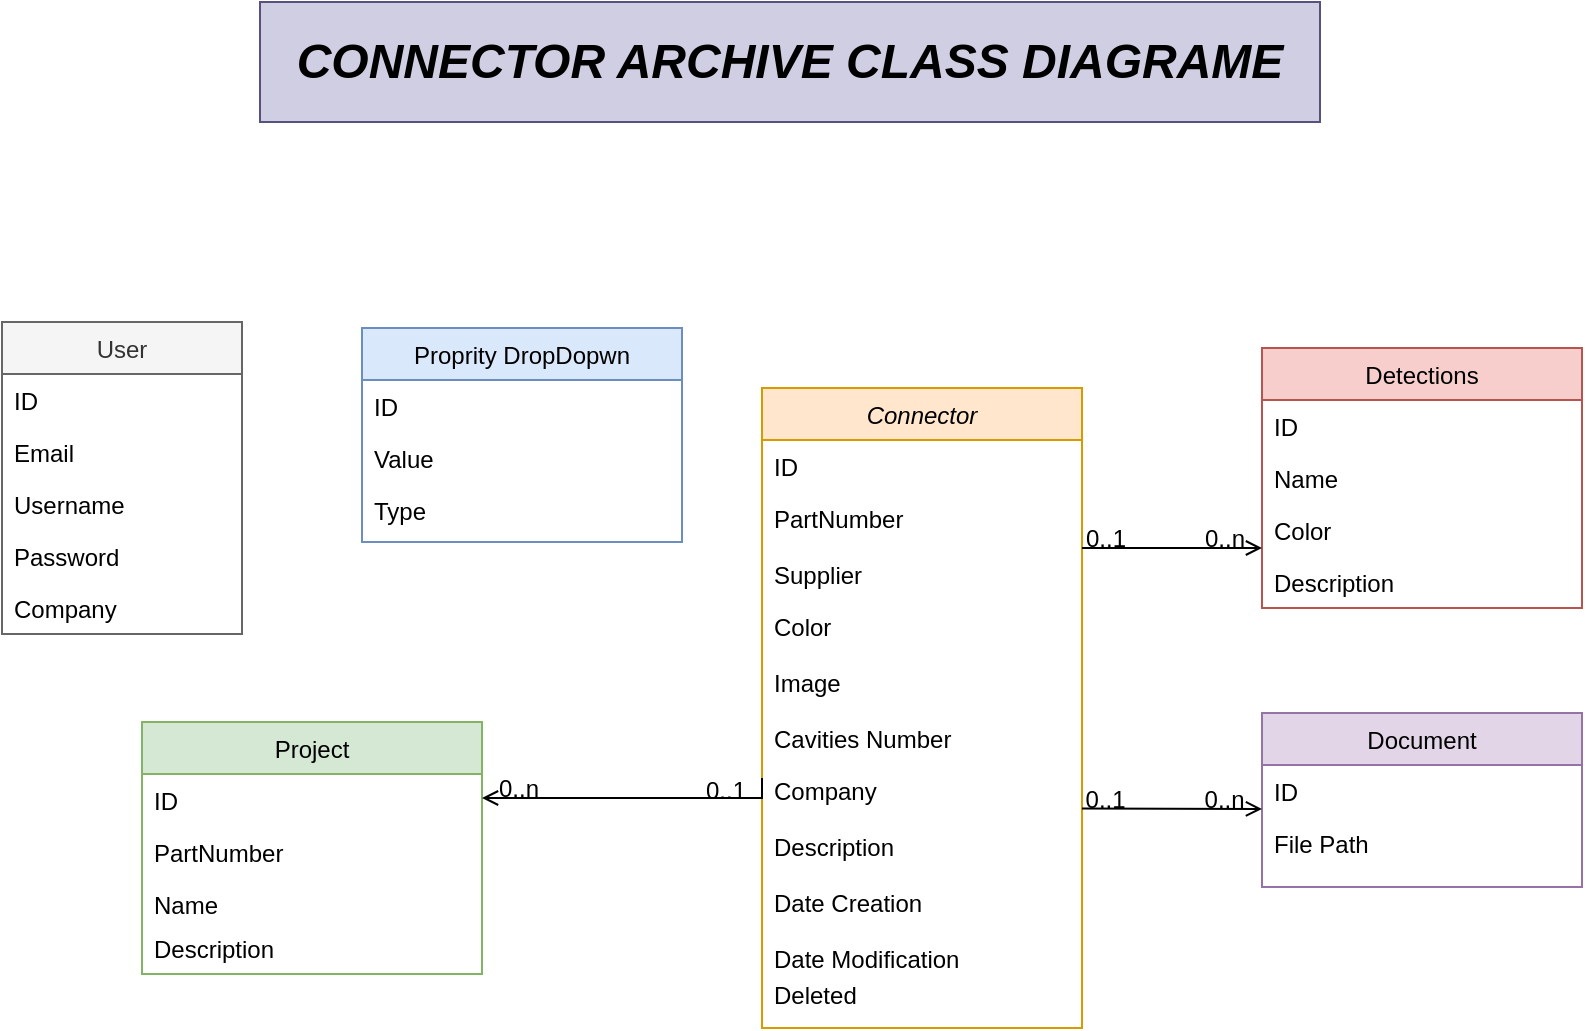 <mxfile version="20.8.20" type="device"><diagram id="C5RBs43oDa-KdzZeNtuy" name="Page-1"><mxGraphModel dx="1050" dy="558" grid="1" gridSize="10" guides="1" tooltips="1" connect="1" arrows="1" fold="1" page="1" pageScale="1" pageWidth="827" pageHeight="1169" math="0" shadow="0"><root><mxCell id="WIyWlLk6GJQsqaUBKTNV-0"/><mxCell id="WIyWlLk6GJQsqaUBKTNV-1" parent="WIyWlLk6GJQsqaUBKTNV-0"/><mxCell id="zkfFHV4jXpPFQw0GAbJ--0" value="Connector" style="swimlane;fontStyle=2;align=center;verticalAlign=top;childLayout=stackLayout;horizontal=1;startSize=26;horizontalStack=0;resizeParent=1;resizeLast=0;collapsible=1;marginBottom=0;rounded=0;shadow=0;strokeWidth=1;swimlaneFillColor=default;fillColor=#ffe6cc;strokeColor=#d79b00;" parent="WIyWlLk6GJQsqaUBKTNV-1" vertex="1"><mxGeometry x="400" y="233" width="160" height="320" as="geometry"><mxRectangle x="230" y="140" width="160" height="26" as="alternateBounds"/></mxGeometry></mxCell><mxCell id="zkfFHV4jXpPFQw0GAbJ--2" value="ID" style="text;align=left;verticalAlign=top;spacingLeft=4;spacingRight=4;overflow=hidden;rotatable=0;points=[[0,0.5],[1,0.5]];portConstraint=eastwest;rounded=0;shadow=0;html=0;" parent="zkfFHV4jXpPFQw0GAbJ--0" vertex="1"><mxGeometry y="26" width="160" height="26" as="geometry"/></mxCell><mxCell id="zkfFHV4jXpPFQw0GAbJ--1" value="PartNumber" style="text;align=left;verticalAlign=top;spacingLeft=4;spacingRight=4;overflow=hidden;rotatable=0;points=[[0,0.5],[1,0.5]];portConstraint=eastwest;" parent="zkfFHV4jXpPFQw0GAbJ--0" vertex="1"><mxGeometry y="52" width="160" height="28" as="geometry"/></mxCell><mxCell id="zkfFHV4jXpPFQw0GAbJ--3" value="Supplier" style="text;align=left;verticalAlign=top;spacingLeft=4;spacingRight=4;overflow=hidden;rotatable=0;points=[[0,0.5],[1,0.5]];portConstraint=eastwest;rounded=0;shadow=0;html=0;" parent="zkfFHV4jXpPFQw0GAbJ--0" vertex="1"><mxGeometry y="80" width="160" height="26" as="geometry"/></mxCell><mxCell id="LXoQfRMcN1dceDJQrQEO-4" value="Color" style="text;align=left;verticalAlign=top;spacingLeft=4;spacingRight=4;overflow=hidden;rotatable=0;points=[[0,0.5],[1,0.5]];portConstraint=eastwest;rounded=0;shadow=0;html=0;" parent="zkfFHV4jXpPFQw0GAbJ--0" vertex="1"><mxGeometry y="106" width="160" height="28" as="geometry"/></mxCell><mxCell id="LXoQfRMcN1dceDJQrQEO-83" value="Image" style="text;align=left;verticalAlign=top;spacingLeft=4;spacingRight=4;overflow=hidden;rotatable=0;points=[[0,0.5],[1,0.5]];portConstraint=eastwest;rounded=0;shadow=0;html=0;" parent="zkfFHV4jXpPFQw0GAbJ--0" vertex="1"><mxGeometry y="134" width="160" height="28" as="geometry"/></mxCell><mxCell id="LXoQfRMcN1dceDJQrQEO-0" value="Cavities Number" style="text;align=left;verticalAlign=top;spacingLeft=4;spacingRight=4;overflow=hidden;rotatable=0;points=[[0,0.5],[1,0.5]];portConstraint=eastwest;rounded=0;shadow=0;html=0;" parent="zkfFHV4jXpPFQw0GAbJ--0" vertex="1"><mxGeometry y="162" width="160" height="26" as="geometry"/></mxCell><mxCell id="LXoQfRMcN1dceDJQrQEO-48" value="Company" style="text;align=left;verticalAlign=top;spacingLeft=4;spacingRight=4;overflow=hidden;rotatable=0;points=[[0,0.5],[1,0.5]];portConstraint=eastwest;rounded=0;shadow=0;html=0;" parent="zkfFHV4jXpPFQw0GAbJ--0" vertex="1"><mxGeometry y="188" width="160" height="28" as="geometry"/></mxCell><mxCell id="LXoQfRMcN1dceDJQrQEO-3" value="Description" style="text;align=left;verticalAlign=top;spacingLeft=4;spacingRight=4;overflow=hidden;rotatable=0;points=[[0,0.5],[1,0.5]];portConstraint=eastwest;rounded=0;shadow=0;html=0;" parent="zkfFHV4jXpPFQw0GAbJ--0" vertex="1"><mxGeometry y="216" width="160" height="28" as="geometry"/></mxCell><mxCell id="LXoQfRMcN1dceDJQrQEO-2" value="Date Creation" style="text;align=left;verticalAlign=top;spacingLeft=4;spacingRight=4;overflow=hidden;rotatable=0;points=[[0,0.5],[1,0.5]];portConstraint=eastwest;rounded=0;shadow=0;html=0;" parent="zkfFHV4jXpPFQw0GAbJ--0" vertex="1"><mxGeometry y="244" width="160" height="28" as="geometry"/></mxCell><mxCell id="LXoQfRMcN1dceDJQrQEO-84" value="Date Modification" style="text;align=left;verticalAlign=top;spacingLeft=4;spacingRight=4;overflow=hidden;rotatable=0;points=[[0,0.5],[1,0.5]];portConstraint=eastwest;rounded=0;shadow=0;html=0;" parent="zkfFHV4jXpPFQw0GAbJ--0" vertex="1"><mxGeometry y="272" width="160" height="18" as="geometry"/></mxCell><mxCell id="LXoQfRMcN1dceDJQrQEO-86" value="Deleted" style="text;align=left;verticalAlign=top;spacingLeft=4;spacingRight=4;overflow=hidden;rotatable=0;points=[[0,0.5],[1,0.5]];portConstraint=eastwest;rounded=0;shadow=0;html=0;" parent="zkfFHV4jXpPFQw0GAbJ--0" vertex="1"><mxGeometry y="290" width="160" height="20" as="geometry"/></mxCell><mxCell id="zkfFHV4jXpPFQw0GAbJ--17" value="Detections" style="swimlane;fontStyle=0;align=center;verticalAlign=top;childLayout=stackLayout;horizontal=1;startSize=26;horizontalStack=0;resizeParent=1;resizeLast=0;collapsible=1;marginBottom=0;rounded=0;shadow=0;strokeWidth=1;swimlaneFillColor=default;fillColor=#f8cecc;strokeColor=#b85450;" parent="WIyWlLk6GJQsqaUBKTNV-1" vertex="1"><mxGeometry x="650" y="213" width="160" height="130" as="geometry"><mxRectangle x="550" y="140" width="160" height="26" as="alternateBounds"/></mxGeometry></mxCell><mxCell id="zkfFHV4jXpPFQw0GAbJ--19" value="ID" style="text;align=left;verticalAlign=top;spacingLeft=4;spacingRight=4;overflow=hidden;rotatable=0;points=[[0,0.5],[1,0.5]];portConstraint=eastwest;rounded=0;shadow=0;html=0;" parent="zkfFHV4jXpPFQw0GAbJ--17" vertex="1"><mxGeometry y="26" width="160" height="26" as="geometry"/></mxCell><mxCell id="zkfFHV4jXpPFQw0GAbJ--20" value="Name" style="text;align=left;verticalAlign=top;spacingLeft=4;spacingRight=4;overflow=hidden;rotatable=0;points=[[0,0.5],[1,0.5]];portConstraint=eastwest;rounded=0;shadow=0;html=0;" parent="zkfFHV4jXpPFQw0GAbJ--17" vertex="1"><mxGeometry y="52" width="160" height="26" as="geometry"/></mxCell><mxCell id="zkfFHV4jXpPFQw0GAbJ--21" value="Color" style="text;align=left;verticalAlign=top;spacingLeft=4;spacingRight=4;overflow=hidden;rotatable=0;points=[[0,0.5],[1,0.5]];portConstraint=eastwest;rounded=0;shadow=0;html=0;" parent="zkfFHV4jXpPFQw0GAbJ--17" vertex="1"><mxGeometry y="78" width="160" height="26" as="geometry"/></mxCell><mxCell id="LXoQfRMcN1dceDJQrQEO-53" value="Description" style="text;align=left;verticalAlign=top;spacingLeft=4;spacingRight=4;overflow=hidden;rotatable=0;points=[[0,0.5],[1,0.5]];portConstraint=eastwest;rounded=0;shadow=0;html=0;" parent="zkfFHV4jXpPFQw0GAbJ--17" vertex="1"><mxGeometry y="104" width="160" height="26" as="geometry"/></mxCell><mxCell id="zkfFHV4jXpPFQw0GAbJ--26" value="" style="endArrow=open;shadow=0;strokeWidth=1;rounded=0;endFill=1;edgeStyle=elbowEdgeStyle;elbow=vertical;" parent="WIyWlLk6GJQsqaUBKTNV-1" source="zkfFHV4jXpPFQw0GAbJ--0" target="zkfFHV4jXpPFQw0GAbJ--17" edge="1"><mxGeometry x="0.5" y="41" relative="1" as="geometry"><mxPoint x="570" y="325" as="sourcePoint"/><mxPoint x="730" y="325" as="targetPoint"/><mxPoint x="-40" y="32" as="offset"/><Array as="points"><mxPoint x="610" y="313"/></Array></mxGeometry></mxCell><mxCell id="zkfFHV4jXpPFQw0GAbJ--27" value="0..1" style="resizable=0;align=left;verticalAlign=bottom;labelBackgroundColor=none;fontSize=12;" parent="zkfFHV4jXpPFQw0GAbJ--26" connectable="0" vertex="1"><mxGeometry x="-1" relative="1" as="geometry"><mxPoint y="4" as="offset"/></mxGeometry></mxCell><mxCell id="zkfFHV4jXpPFQw0GAbJ--28" value="0..n" style="resizable=0;align=right;verticalAlign=bottom;labelBackgroundColor=none;fontSize=12;" parent="zkfFHV4jXpPFQw0GAbJ--26" connectable="0" vertex="1"><mxGeometry x="1" relative="1" as="geometry"><mxPoint x="-7" y="4" as="offset"/></mxGeometry></mxCell><mxCell id="LXoQfRMcN1dceDJQrQEO-31" value="Proprity DropDopwn" style="swimlane;fontStyle=0;align=center;verticalAlign=top;childLayout=stackLayout;horizontal=1;startSize=26;horizontalStack=0;resizeParent=1;resizeLast=0;collapsible=1;marginBottom=0;rounded=0;shadow=0;strokeWidth=1;fillStyle=solid;fillColor=#dae8fc;strokeColor=#6c8ebf;swimlaneFillColor=default;" parent="WIyWlLk6GJQsqaUBKTNV-1" vertex="1"><mxGeometry x="200" y="203" width="160" height="107" as="geometry"><mxRectangle x="550" y="140" width="160" height="26" as="alternateBounds"/></mxGeometry></mxCell><mxCell id="LXoQfRMcN1dceDJQrQEO-32" value="ID" style="text;align=left;verticalAlign=top;spacingLeft=4;spacingRight=4;overflow=hidden;rotatable=0;points=[[0,0.5],[1,0.5]];portConstraint=eastwest;rounded=0;shadow=0;html=0;" parent="LXoQfRMcN1dceDJQrQEO-31" vertex="1"><mxGeometry y="26" width="160" height="26" as="geometry"/></mxCell><mxCell id="LXoQfRMcN1dceDJQrQEO-37" value="Value" style="text;align=left;verticalAlign=top;spacingLeft=4;spacingRight=4;overflow=hidden;rotatable=0;points=[[0,0.5],[1,0.5]];portConstraint=eastwest;rounded=0;shadow=0;html=0;" parent="LXoQfRMcN1dceDJQrQEO-31" vertex="1"><mxGeometry y="52" width="160" height="26" as="geometry"/></mxCell><mxCell id="LXoQfRMcN1dceDJQrQEO-38" value="Type" style="text;align=left;verticalAlign=top;spacingLeft=4;spacingRight=4;overflow=hidden;rotatable=0;points=[[0,0.5],[1,0.5]];portConstraint=eastwest;rounded=0;shadow=0;html=0;fillColor=none;" parent="LXoQfRMcN1dceDJQrQEO-31" vertex="1"><mxGeometry y="78" width="160" height="26" as="geometry"/></mxCell><mxCell id="LXoQfRMcN1dceDJQrQEO-40" value="User" style="swimlane;fontStyle=0;align=center;verticalAlign=top;childLayout=stackLayout;horizontal=1;startSize=26;horizontalStack=0;resizeParent=1;resizeLast=0;collapsible=1;marginBottom=0;rounded=0;shadow=0;strokeWidth=1;swimlaneFillColor=default;fillColor=#f5f5f5;fontColor=#333333;strokeColor=#666666;" parent="WIyWlLk6GJQsqaUBKTNV-1" vertex="1"><mxGeometry x="20" y="200" width="120" height="156" as="geometry"><mxRectangle x="-80" y="156" width="160" height="26" as="alternateBounds"/></mxGeometry></mxCell><mxCell id="LXoQfRMcN1dceDJQrQEO-41" value="ID" style="text;align=left;verticalAlign=top;spacingLeft=4;spacingRight=4;overflow=hidden;rotatable=0;points=[[0,0.5],[1,0.5]];portConstraint=eastwest;rounded=0;shadow=0;html=0;" parent="LXoQfRMcN1dceDJQrQEO-40" vertex="1"><mxGeometry y="26" width="120" height="26" as="geometry"/></mxCell><mxCell id="LXoQfRMcN1dceDJQrQEO-42" value="Email" style="text;align=left;verticalAlign=top;spacingLeft=4;spacingRight=4;overflow=hidden;rotatable=0;points=[[0,0.5],[1,0.5]];portConstraint=eastwest;rounded=0;shadow=0;html=0;" parent="LXoQfRMcN1dceDJQrQEO-40" vertex="1"><mxGeometry y="52" width="120" height="26" as="geometry"/></mxCell><mxCell id="LXoQfRMcN1dceDJQrQEO-44" value="Username" style="text;align=left;verticalAlign=top;spacingLeft=4;spacingRight=4;overflow=hidden;rotatable=0;points=[[0,0.5],[1,0.5]];portConstraint=eastwest;rounded=0;shadow=0;html=0;" parent="LXoQfRMcN1dceDJQrQEO-40" vertex="1"><mxGeometry y="78" width="120" height="26" as="geometry"/></mxCell><mxCell id="LXoQfRMcN1dceDJQrQEO-45" value="Password" style="text;align=left;verticalAlign=top;spacingLeft=4;spacingRight=4;overflow=hidden;rotatable=0;points=[[0,0.5],[1,0.5]];portConstraint=eastwest;rounded=0;shadow=0;html=0;" parent="LXoQfRMcN1dceDJQrQEO-40" vertex="1"><mxGeometry y="104" width="120" height="26" as="geometry"/></mxCell><mxCell id="LXoQfRMcN1dceDJQrQEO-43" value="Company" style="text;align=left;verticalAlign=top;spacingLeft=4;spacingRight=4;overflow=hidden;rotatable=0;points=[[0,0.5],[1,0.5]];portConstraint=eastwest;rounded=0;shadow=0;html=0;" parent="LXoQfRMcN1dceDJQrQEO-40" vertex="1"><mxGeometry y="130" width="120" height="26" as="geometry"/></mxCell><mxCell id="LXoQfRMcN1dceDJQrQEO-55" value="Document" style="swimlane;fontStyle=0;align=center;verticalAlign=top;childLayout=stackLayout;horizontal=1;startSize=26;horizontalStack=0;resizeParent=1;resizeLast=0;collapsible=1;marginBottom=0;rounded=0;shadow=0;strokeWidth=1;swimlaneFillColor=default;fillColor=#e1d5e7;strokeColor=#9673a6;" parent="WIyWlLk6GJQsqaUBKTNV-1" vertex="1"><mxGeometry x="650" y="395.5" width="160" height="87" as="geometry"><mxRectangle x="550" y="140" width="160" height="26" as="alternateBounds"/></mxGeometry></mxCell><mxCell id="LXoQfRMcN1dceDJQrQEO-56" value="ID" style="text;align=left;verticalAlign=top;spacingLeft=4;spacingRight=4;overflow=hidden;rotatable=0;points=[[0,0.5],[1,0.5]];portConstraint=eastwest;rounded=0;shadow=0;html=0;" parent="LXoQfRMcN1dceDJQrQEO-55" vertex="1"><mxGeometry y="26" width="160" height="26" as="geometry"/></mxCell><mxCell id="LXoQfRMcN1dceDJQrQEO-57" value="File Path" style="text;align=left;verticalAlign=top;spacingLeft=4;spacingRight=4;overflow=hidden;rotatable=0;points=[[0,0.5],[1,0.5]];portConstraint=eastwest;rounded=0;shadow=0;html=0;" parent="LXoQfRMcN1dceDJQrQEO-55" vertex="1"><mxGeometry y="52" width="160" height="26" as="geometry"/></mxCell><mxCell id="LXoQfRMcN1dceDJQrQEO-63" value="" style="endArrow=open;shadow=0;strokeWidth=1;rounded=0;endFill=1;edgeStyle=elbowEdgeStyle;elbow=vertical;" parent="WIyWlLk6GJQsqaUBKTNV-1" target="LXoQfRMcN1dceDJQrQEO-55" edge="1"><mxGeometry x="0.5" y="41" relative="1" as="geometry"><mxPoint x="560" y="443.29" as="sourcePoint"/><mxPoint x="640" y="443.29" as="targetPoint"/><mxPoint x="-40" y="32" as="offset"/><Array as="points"/></mxGeometry></mxCell><mxCell id="LXoQfRMcN1dceDJQrQEO-64" value="0..1" style="resizable=0;align=left;verticalAlign=bottom;labelBackgroundColor=none;fontSize=12;" parent="LXoQfRMcN1dceDJQrQEO-63" connectable="0" vertex="1"><mxGeometry x="-1" relative="1" as="geometry"><mxPoint y="4" as="offset"/></mxGeometry></mxCell><mxCell id="LXoQfRMcN1dceDJQrQEO-65" value="0..n" style="resizable=0;align=right;verticalAlign=bottom;labelBackgroundColor=none;fontSize=12;" parent="LXoQfRMcN1dceDJQrQEO-63" connectable="0" vertex="1"><mxGeometry x="1" relative="1" as="geometry"><mxPoint x="-7" y="4" as="offset"/></mxGeometry></mxCell><mxCell id="LXoQfRMcN1dceDJQrQEO-69" value="Project" style="swimlane;fontStyle=0;align=center;verticalAlign=top;childLayout=stackLayout;horizontal=1;startSize=26;horizontalStack=0;resizeParent=1;resizeLast=0;collapsible=1;marginBottom=0;rounded=0;shadow=0;strokeWidth=1;swimlaneFillColor=default;fillColor=#d5e8d4;strokeColor=#82b366;" parent="WIyWlLk6GJQsqaUBKTNV-1" vertex="1"><mxGeometry x="90" y="400" width="170" height="126" as="geometry"><mxRectangle x="550" y="140" width="160" height="26" as="alternateBounds"/></mxGeometry></mxCell><mxCell id="LXoQfRMcN1dceDJQrQEO-70" value="ID" style="text;align=left;verticalAlign=top;spacingLeft=4;spacingRight=4;overflow=hidden;rotatable=0;points=[[0,0.5],[1,0.5]];portConstraint=eastwest;rounded=0;shadow=0;html=0;" parent="LXoQfRMcN1dceDJQrQEO-69" vertex="1"><mxGeometry y="26" width="170" height="26" as="geometry"/></mxCell><mxCell id="LXoQfRMcN1dceDJQrQEO-71" value="PartNumber" style="text;align=left;verticalAlign=top;spacingLeft=4;spacingRight=4;overflow=hidden;rotatable=0;points=[[0,0.5],[1,0.5]];portConstraint=eastwest;rounded=0;shadow=0;html=0;" parent="LXoQfRMcN1dceDJQrQEO-69" vertex="1"><mxGeometry y="52" width="170" height="26" as="geometry"/></mxCell><mxCell id="LXoQfRMcN1dceDJQrQEO-72" value="Name" style="text;align=left;verticalAlign=top;spacingLeft=4;spacingRight=4;overflow=hidden;rotatable=0;points=[[0,0.5],[1,0.5]];portConstraint=eastwest;rounded=0;shadow=0;html=0;" parent="LXoQfRMcN1dceDJQrQEO-69" vertex="1"><mxGeometry y="78" width="170" height="22" as="geometry"/></mxCell><mxCell id="vp1uhkuNN0nKgwM88CTQ-0" value="Description" style="text;align=left;verticalAlign=top;spacingLeft=4;spacingRight=4;overflow=hidden;rotatable=0;points=[[0,0.5],[1,0.5]];portConstraint=eastwest;rounded=0;shadow=0;html=0;" vertex="1" parent="LXoQfRMcN1dceDJQrQEO-69"><mxGeometry y="100" width="170" height="26" as="geometry"/></mxCell><mxCell id="LXoQfRMcN1dceDJQrQEO-77" value="" style="endArrow=open;shadow=0;strokeWidth=1;rounded=0;endFill=1;edgeStyle=elbowEdgeStyle;elbow=vertical;exitX=0;exitY=0.25;exitDx=0;exitDy=0;exitPerimeter=0;" parent="WIyWlLk6GJQsqaUBKTNV-1" source="LXoQfRMcN1dceDJQrQEO-48" target="LXoQfRMcN1dceDJQrQEO-69" edge="1"><mxGeometry x="0.5" y="41" relative="1" as="geometry"><mxPoint x="320" y="443.1" as="sourcePoint"/><mxPoint x="290" y="473" as="targetPoint"/><mxPoint x="-40" y="32" as="offset"/><Array as="points"><mxPoint x="330" y="438"/></Array></mxGeometry></mxCell><mxCell id="LXoQfRMcN1dceDJQrQEO-78" value="0..1" style="resizable=0;align=left;verticalAlign=bottom;labelBackgroundColor=none;fontSize=12;" parent="LXoQfRMcN1dceDJQrQEO-77" connectable="0" vertex="1"><mxGeometry x="-1" relative="1" as="geometry"><mxPoint x="-30" y="15" as="offset"/></mxGeometry></mxCell><mxCell id="LXoQfRMcN1dceDJQrQEO-79" value="0..n" style="resizable=0;align=right;verticalAlign=bottom;labelBackgroundColor=none;fontSize=12;" parent="LXoQfRMcN1dceDJQrQEO-77" connectable="0" vertex="1"><mxGeometry x="1" relative="1" as="geometry"><mxPoint x="30" y="4" as="offset"/></mxGeometry></mxCell><mxCell id="43XXPeom8u8UArhHQdJo-2" value="&lt;h1 style=&quot;border-color: var(--border-color);&quot;&gt;&lt;b style=&quot;border-color: var(--border-color);&quot;&gt;&lt;i style=&quot;border-color: var(--border-color);&quot;&gt;CONNECTOR ARCHIVE CLASS DIAGRAME&lt;/i&gt;&lt;/b&gt;&lt;/h1&gt;" style="rounded=0;whiteSpace=wrap;html=1;fillStyle=solid;fillColor=#d0cee2;strokeColor=#56517e;" parent="WIyWlLk6GJQsqaUBKTNV-1" vertex="1"><mxGeometry x="149" y="40" width="530" height="60" as="geometry"/></mxCell></root></mxGraphModel></diagram></mxfile>